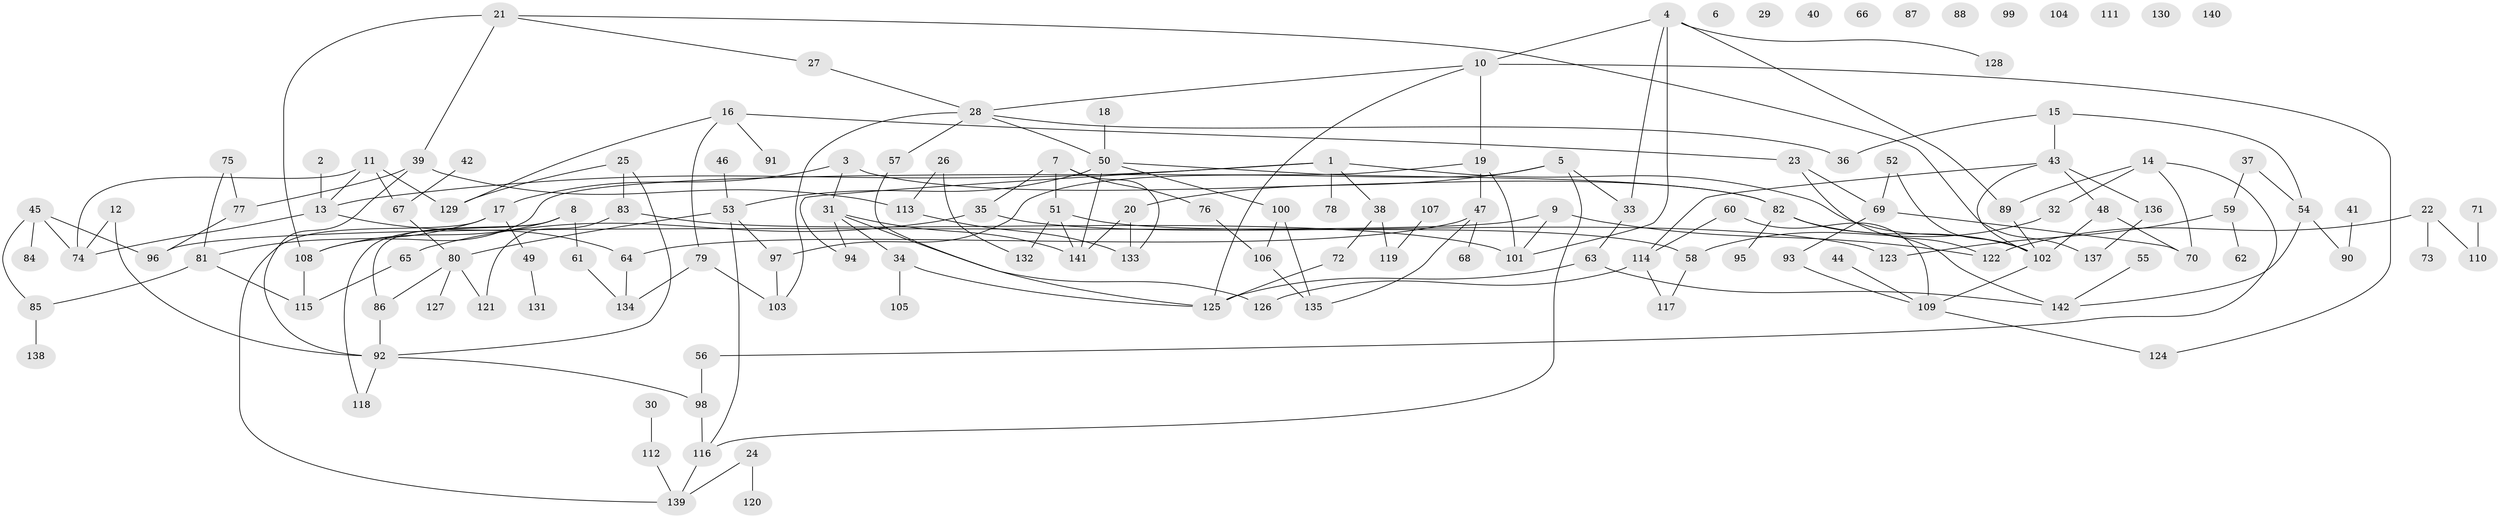 // Generated by graph-tools (version 1.1) at 2025/12/03/09/25 04:12:56]
// undirected, 142 vertices, 187 edges
graph export_dot {
graph [start="1"]
  node [color=gray90,style=filled];
  1;
  2;
  3;
  4;
  5;
  6;
  7;
  8;
  9;
  10;
  11;
  12;
  13;
  14;
  15;
  16;
  17;
  18;
  19;
  20;
  21;
  22;
  23;
  24;
  25;
  26;
  27;
  28;
  29;
  30;
  31;
  32;
  33;
  34;
  35;
  36;
  37;
  38;
  39;
  40;
  41;
  42;
  43;
  44;
  45;
  46;
  47;
  48;
  49;
  50;
  51;
  52;
  53;
  54;
  55;
  56;
  57;
  58;
  59;
  60;
  61;
  62;
  63;
  64;
  65;
  66;
  67;
  68;
  69;
  70;
  71;
  72;
  73;
  74;
  75;
  76;
  77;
  78;
  79;
  80;
  81;
  82;
  83;
  84;
  85;
  86;
  87;
  88;
  89;
  90;
  91;
  92;
  93;
  94;
  95;
  96;
  97;
  98;
  99;
  100;
  101;
  102;
  103;
  104;
  105;
  106;
  107;
  108;
  109;
  110;
  111;
  112;
  113;
  114;
  115;
  116;
  117;
  118;
  119;
  120;
  121;
  122;
  123;
  124;
  125;
  126;
  127;
  128;
  129;
  130;
  131;
  132;
  133;
  134;
  135;
  136;
  137;
  138;
  139;
  140;
  141;
  142;
  1 -- 13;
  1 -- 38;
  1 -- 78;
  1 -- 94;
  1 -- 102;
  2 -- 13;
  3 -- 17;
  3 -- 31;
  3 -- 82;
  4 -- 10;
  4 -- 33;
  4 -- 89;
  4 -- 101;
  4 -- 128;
  5 -- 20;
  5 -- 33;
  5 -- 97;
  5 -- 116;
  7 -- 35;
  7 -- 51;
  7 -- 76;
  7 -- 133;
  8 -- 61;
  8 -- 86;
  8 -- 108;
  8 -- 118;
  9 -- 96;
  9 -- 101;
  9 -- 122;
  10 -- 19;
  10 -- 28;
  10 -- 124;
  10 -- 125;
  11 -- 13;
  11 -- 67;
  11 -- 74;
  11 -- 129;
  12 -- 74;
  12 -- 92;
  13 -- 64;
  13 -- 74;
  14 -- 32;
  14 -- 56;
  14 -- 70;
  14 -- 89;
  15 -- 36;
  15 -- 43;
  15 -- 54;
  16 -- 23;
  16 -- 79;
  16 -- 91;
  16 -- 129;
  17 -- 49;
  17 -- 81;
  17 -- 139;
  18 -- 50;
  19 -- 47;
  19 -- 101;
  19 -- 108;
  20 -- 133;
  20 -- 141;
  21 -- 27;
  21 -- 39;
  21 -- 108;
  21 -- 137;
  22 -- 73;
  22 -- 110;
  22 -- 122;
  23 -- 69;
  23 -- 122;
  24 -- 120;
  24 -- 139;
  25 -- 83;
  25 -- 92;
  25 -- 129;
  26 -- 113;
  26 -- 132;
  27 -- 28;
  28 -- 36;
  28 -- 50;
  28 -- 57;
  28 -- 103;
  30 -- 112;
  31 -- 34;
  31 -- 94;
  31 -- 126;
  31 -- 141;
  32 -- 58;
  33 -- 63;
  34 -- 105;
  34 -- 125;
  35 -- 65;
  35 -- 123;
  37 -- 54;
  37 -- 59;
  38 -- 72;
  38 -- 119;
  39 -- 77;
  39 -- 92;
  39 -- 113;
  41 -- 90;
  42 -- 67;
  43 -- 48;
  43 -- 102;
  43 -- 114;
  43 -- 136;
  44 -- 109;
  45 -- 74;
  45 -- 84;
  45 -- 85;
  45 -- 96;
  46 -- 53;
  47 -- 64;
  47 -- 68;
  47 -- 135;
  48 -- 70;
  48 -- 102;
  49 -- 131;
  50 -- 53;
  50 -- 82;
  50 -- 100;
  50 -- 141;
  51 -- 58;
  51 -- 132;
  51 -- 141;
  52 -- 69;
  52 -- 102;
  53 -- 80;
  53 -- 97;
  53 -- 116;
  54 -- 90;
  54 -- 142;
  55 -- 142;
  56 -- 98;
  57 -- 125;
  58 -- 117;
  59 -- 62;
  59 -- 123;
  60 -- 109;
  60 -- 114;
  61 -- 134;
  63 -- 125;
  63 -- 142;
  64 -- 134;
  65 -- 115;
  67 -- 80;
  69 -- 70;
  69 -- 93;
  71 -- 110;
  72 -- 125;
  75 -- 77;
  75 -- 81;
  76 -- 106;
  77 -- 96;
  79 -- 103;
  79 -- 134;
  80 -- 86;
  80 -- 121;
  80 -- 127;
  81 -- 85;
  81 -- 115;
  82 -- 95;
  82 -- 102;
  82 -- 142;
  83 -- 101;
  83 -- 121;
  85 -- 138;
  86 -- 92;
  89 -- 102;
  92 -- 98;
  92 -- 118;
  93 -- 109;
  97 -- 103;
  98 -- 116;
  100 -- 106;
  100 -- 135;
  102 -- 109;
  106 -- 135;
  107 -- 119;
  108 -- 115;
  109 -- 124;
  112 -- 139;
  113 -- 133;
  114 -- 117;
  114 -- 126;
  116 -- 139;
  136 -- 137;
}
